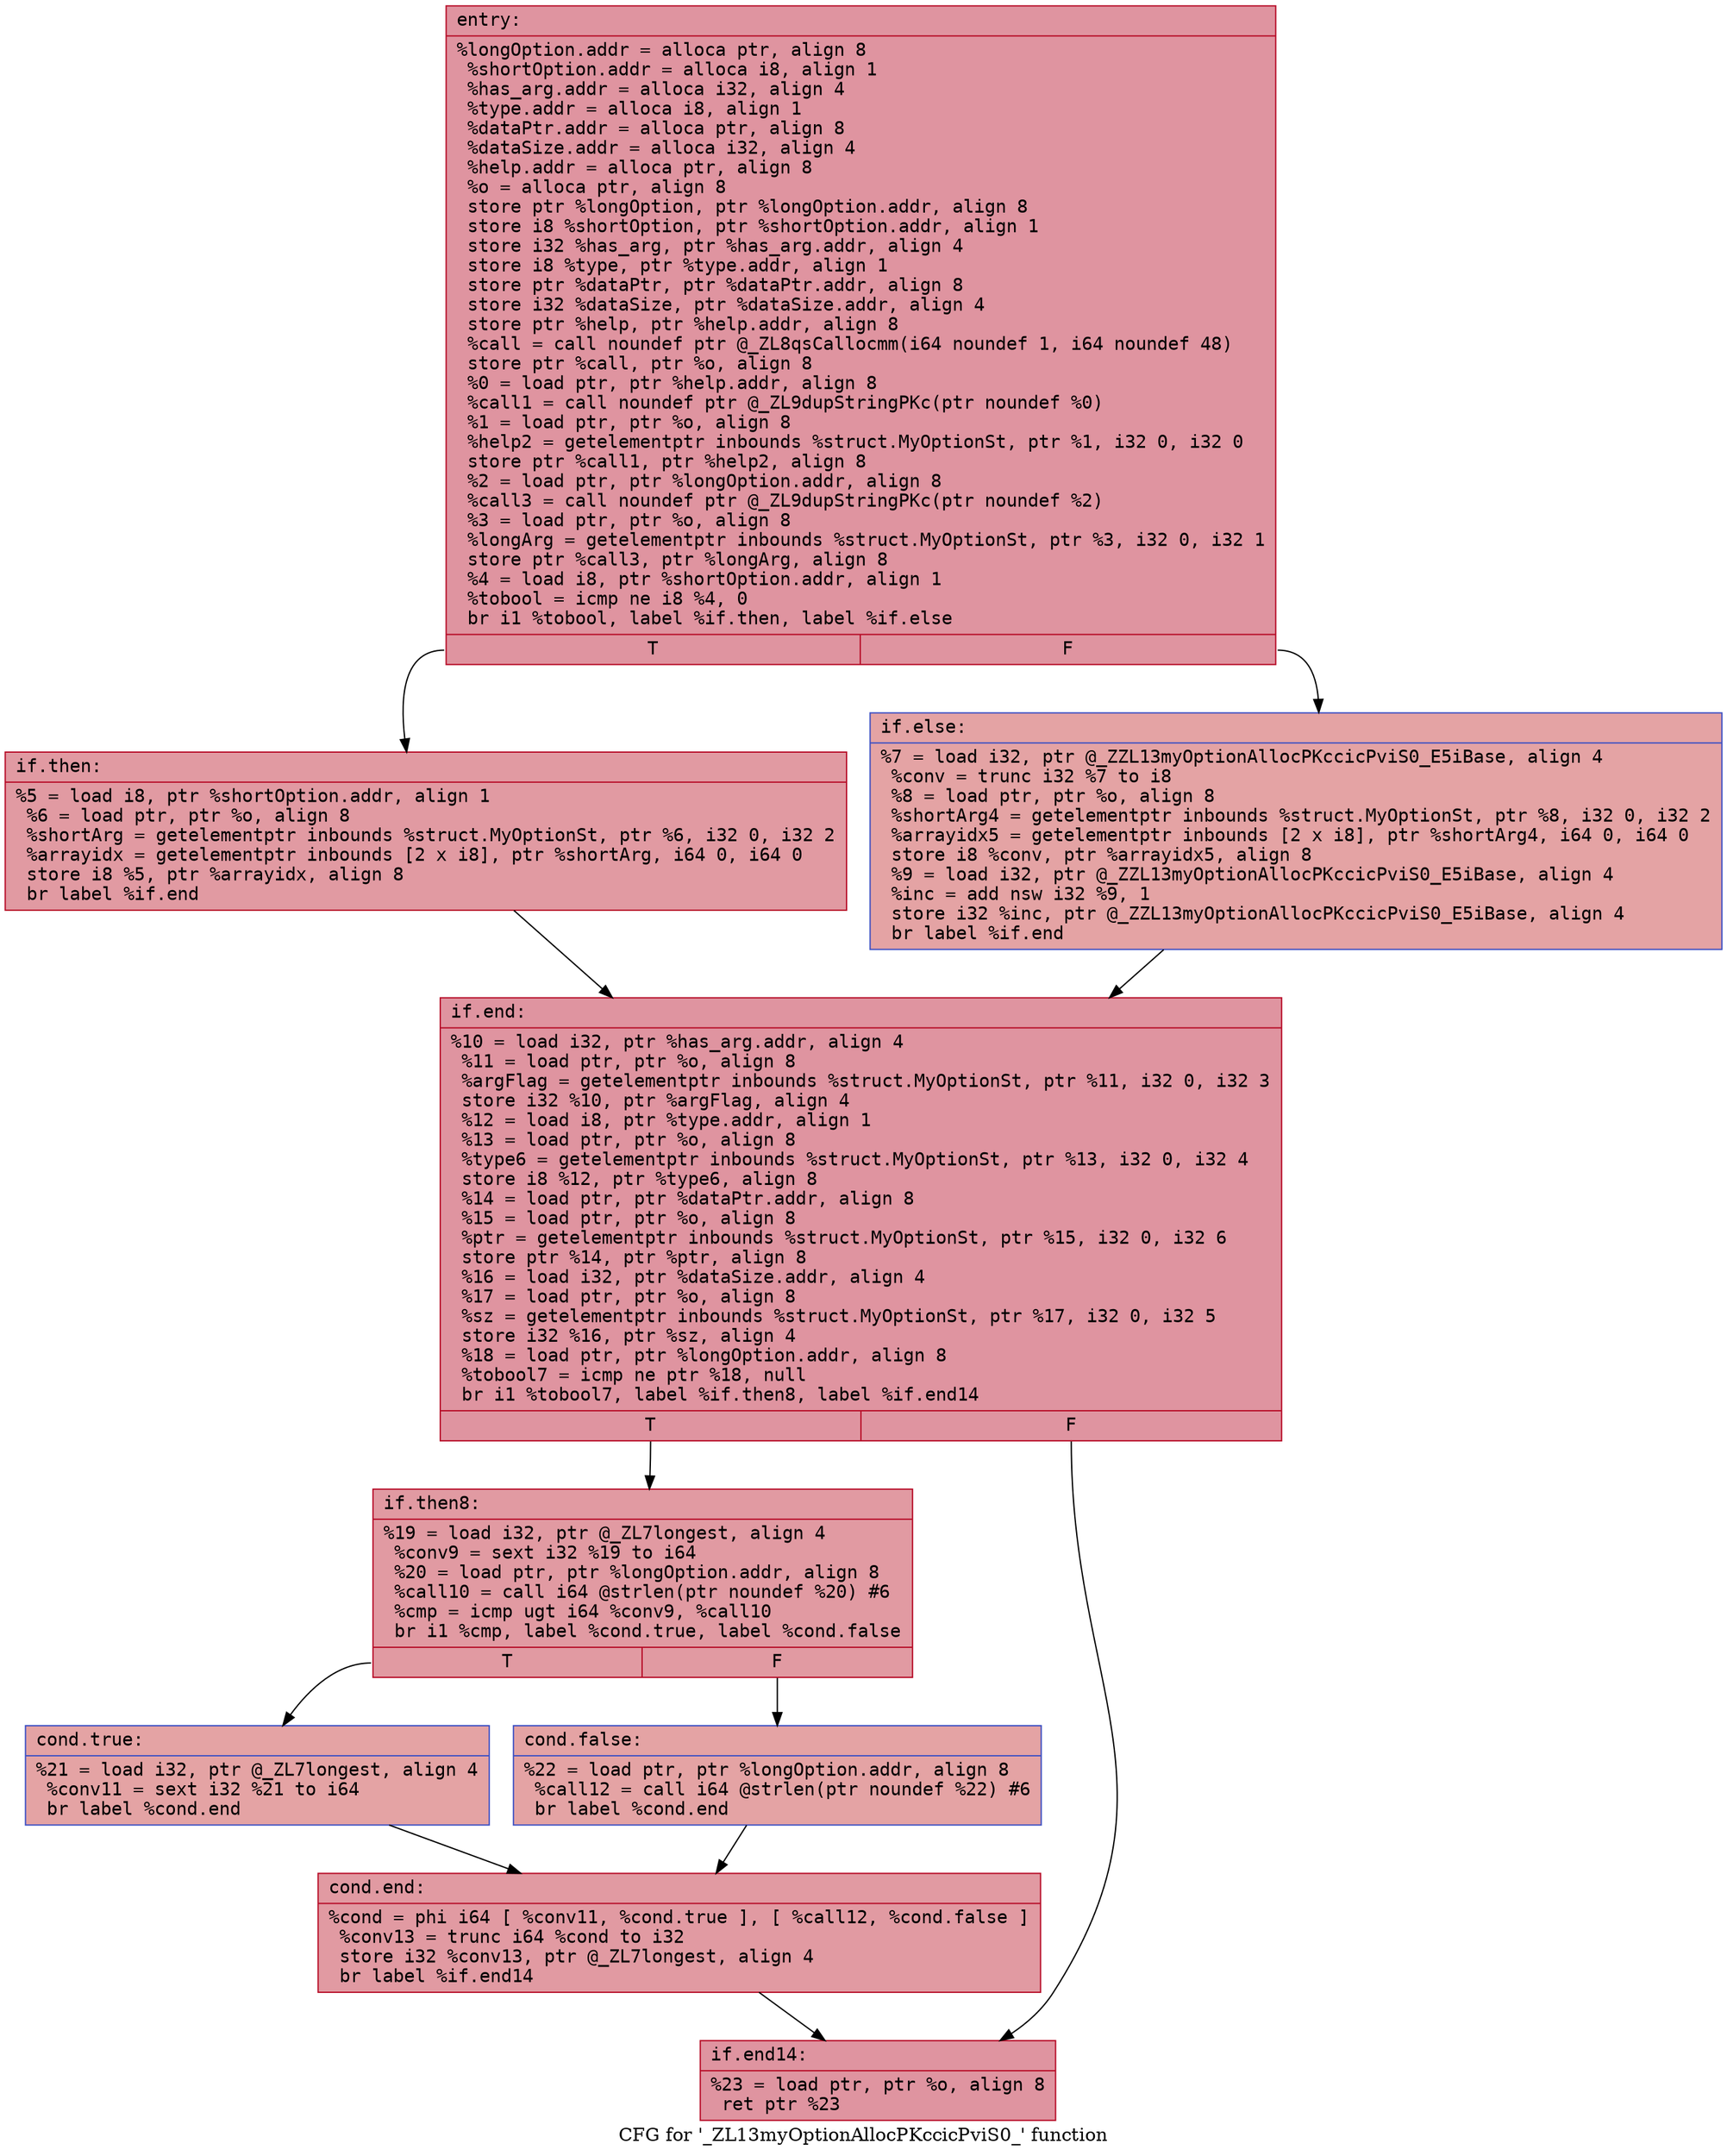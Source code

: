 digraph "CFG for '_ZL13myOptionAllocPKccicPviS0_' function" {
	label="CFG for '_ZL13myOptionAllocPKccicPviS0_' function";

	Node0x5592ffb7f6e0 [shape=record,color="#b70d28ff", style=filled, fillcolor="#b70d2870" fontname="Courier",label="{entry:\l|  %longOption.addr = alloca ptr, align 8\l  %shortOption.addr = alloca i8, align 1\l  %has_arg.addr = alloca i32, align 4\l  %type.addr = alloca i8, align 1\l  %dataPtr.addr = alloca ptr, align 8\l  %dataSize.addr = alloca i32, align 4\l  %help.addr = alloca ptr, align 8\l  %o = alloca ptr, align 8\l  store ptr %longOption, ptr %longOption.addr, align 8\l  store i8 %shortOption, ptr %shortOption.addr, align 1\l  store i32 %has_arg, ptr %has_arg.addr, align 4\l  store i8 %type, ptr %type.addr, align 1\l  store ptr %dataPtr, ptr %dataPtr.addr, align 8\l  store i32 %dataSize, ptr %dataSize.addr, align 4\l  store ptr %help, ptr %help.addr, align 8\l  %call = call noundef ptr @_ZL8qsCallocmm(i64 noundef 1, i64 noundef 48)\l  store ptr %call, ptr %o, align 8\l  %0 = load ptr, ptr %help.addr, align 8\l  %call1 = call noundef ptr @_ZL9dupStringPKc(ptr noundef %0)\l  %1 = load ptr, ptr %o, align 8\l  %help2 = getelementptr inbounds %struct.MyOptionSt, ptr %1, i32 0, i32 0\l  store ptr %call1, ptr %help2, align 8\l  %2 = load ptr, ptr %longOption.addr, align 8\l  %call3 = call noundef ptr @_ZL9dupStringPKc(ptr noundef %2)\l  %3 = load ptr, ptr %o, align 8\l  %longArg = getelementptr inbounds %struct.MyOptionSt, ptr %3, i32 0, i32 1\l  store ptr %call3, ptr %longArg, align 8\l  %4 = load i8, ptr %shortOption.addr, align 1\l  %tobool = icmp ne i8 %4, 0\l  br i1 %tobool, label %if.then, label %if.else\l|{<s0>T|<s1>F}}"];
	Node0x5592ffb7f6e0:s0 -> Node0x5592ffb81200[tooltip="entry -> if.then\nProbability 62.50%" ];
	Node0x5592ffb7f6e0:s1 -> Node0x5592ffb81270[tooltip="entry -> if.else\nProbability 37.50%" ];
	Node0x5592ffb81200 [shape=record,color="#b70d28ff", style=filled, fillcolor="#bb1b2c70" fontname="Courier",label="{if.then:\l|  %5 = load i8, ptr %shortOption.addr, align 1\l  %6 = load ptr, ptr %o, align 8\l  %shortArg = getelementptr inbounds %struct.MyOptionSt, ptr %6, i32 0, i32 2\l  %arrayidx = getelementptr inbounds [2 x i8], ptr %shortArg, i64 0, i64 0\l  store i8 %5, ptr %arrayidx, align 8\l  br label %if.end\l}"];
	Node0x5592ffb81200 -> Node0x5592ffb81a90[tooltip="if.then -> if.end\nProbability 100.00%" ];
	Node0x5592ffb81270 [shape=record,color="#3d50c3ff", style=filled, fillcolor="#c32e3170" fontname="Courier",label="{if.else:\l|  %7 = load i32, ptr @_ZZL13myOptionAllocPKccicPviS0_E5iBase, align 4\l  %conv = trunc i32 %7 to i8\l  %8 = load ptr, ptr %o, align 8\l  %shortArg4 = getelementptr inbounds %struct.MyOptionSt, ptr %8, i32 0, i32 2\l  %arrayidx5 = getelementptr inbounds [2 x i8], ptr %shortArg4, i64 0, i64 0\l  store i8 %conv, ptr %arrayidx5, align 8\l  %9 = load i32, ptr @_ZZL13myOptionAllocPKccicPviS0_E5iBase, align 4\l  %inc = add nsw i32 %9, 1\l  store i32 %inc, ptr @_ZZL13myOptionAllocPKccicPviS0_E5iBase, align 4\l  br label %if.end\l}"];
	Node0x5592ffb81270 -> Node0x5592ffb81a90[tooltip="if.else -> if.end\nProbability 100.00%" ];
	Node0x5592ffb81a90 [shape=record,color="#b70d28ff", style=filled, fillcolor="#b70d2870" fontname="Courier",label="{if.end:\l|  %10 = load i32, ptr %has_arg.addr, align 4\l  %11 = load ptr, ptr %o, align 8\l  %argFlag = getelementptr inbounds %struct.MyOptionSt, ptr %11, i32 0, i32 3\l  store i32 %10, ptr %argFlag, align 4\l  %12 = load i8, ptr %type.addr, align 1\l  %13 = load ptr, ptr %o, align 8\l  %type6 = getelementptr inbounds %struct.MyOptionSt, ptr %13, i32 0, i32 4\l  store i8 %12, ptr %type6, align 8\l  %14 = load ptr, ptr %dataPtr.addr, align 8\l  %15 = load ptr, ptr %o, align 8\l  %ptr = getelementptr inbounds %struct.MyOptionSt, ptr %15, i32 0, i32 6\l  store ptr %14, ptr %ptr, align 8\l  %16 = load i32, ptr %dataSize.addr, align 4\l  %17 = load ptr, ptr %o, align 8\l  %sz = getelementptr inbounds %struct.MyOptionSt, ptr %17, i32 0, i32 5\l  store i32 %16, ptr %sz, align 4\l  %18 = load ptr, ptr %longOption.addr, align 8\l  %tobool7 = icmp ne ptr %18, null\l  br i1 %tobool7, label %if.then8, label %if.end14\l|{<s0>T|<s1>F}}"];
	Node0x5592ffb81a90:s0 -> Node0x5592ffb82de0[tooltip="if.end -> if.then8\nProbability 62.50%" ];
	Node0x5592ffb81a90:s1 -> Node0x5592ffb82e30[tooltip="if.end -> if.end14\nProbability 37.50%" ];
	Node0x5592ffb82de0 [shape=record,color="#b70d28ff", style=filled, fillcolor="#bb1b2c70" fontname="Courier",label="{if.then8:\l|  %19 = load i32, ptr @_ZL7longest, align 4\l  %conv9 = sext i32 %19 to i64\l  %20 = load ptr, ptr %longOption.addr, align 8\l  %call10 = call i64 @strlen(ptr noundef %20) #6\l  %cmp = icmp ugt i64 %conv9, %call10\l  br i1 %cmp, label %cond.true, label %cond.false\l|{<s0>T|<s1>F}}"];
	Node0x5592ffb82de0:s0 -> Node0x5592ffb83380[tooltip="if.then8 -> cond.true\nProbability 50.00%" ];
	Node0x5592ffb82de0:s1 -> Node0x5592ffb83430[tooltip="if.then8 -> cond.false\nProbability 50.00%" ];
	Node0x5592ffb83380 [shape=record,color="#3d50c3ff", style=filled, fillcolor="#c32e3170" fontname="Courier",label="{cond.true:\l|  %21 = load i32, ptr @_ZL7longest, align 4\l  %conv11 = sext i32 %21 to i64\l  br label %cond.end\l}"];
	Node0x5592ffb83380 -> Node0x5592ffb836d0[tooltip="cond.true -> cond.end\nProbability 100.00%" ];
	Node0x5592ffb83430 [shape=record,color="#3d50c3ff", style=filled, fillcolor="#c32e3170" fontname="Courier",label="{cond.false:\l|  %22 = load ptr, ptr %longOption.addr, align 8\l  %call12 = call i64 @strlen(ptr noundef %22) #6\l  br label %cond.end\l}"];
	Node0x5592ffb83430 -> Node0x5592ffb836d0[tooltip="cond.false -> cond.end\nProbability 100.00%" ];
	Node0x5592ffb836d0 [shape=record,color="#b70d28ff", style=filled, fillcolor="#bb1b2c70" fontname="Courier",label="{cond.end:\l|  %cond = phi i64 [ %conv11, %cond.true ], [ %call12, %cond.false ]\l  %conv13 = trunc i64 %cond to i32\l  store i32 %conv13, ptr @_ZL7longest, align 4\l  br label %if.end14\l}"];
	Node0x5592ffb836d0 -> Node0x5592ffb82e30[tooltip="cond.end -> if.end14\nProbability 100.00%" ];
	Node0x5592ffb82e30 [shape=record,color="#b70d28ff", style=filled, fillcolor="#b70d2870" fontname="Courier",label="{if.end14:\l|  %23 = load ptr, ptr %o, align 8\l  ret ptr %23\l}"];
}

